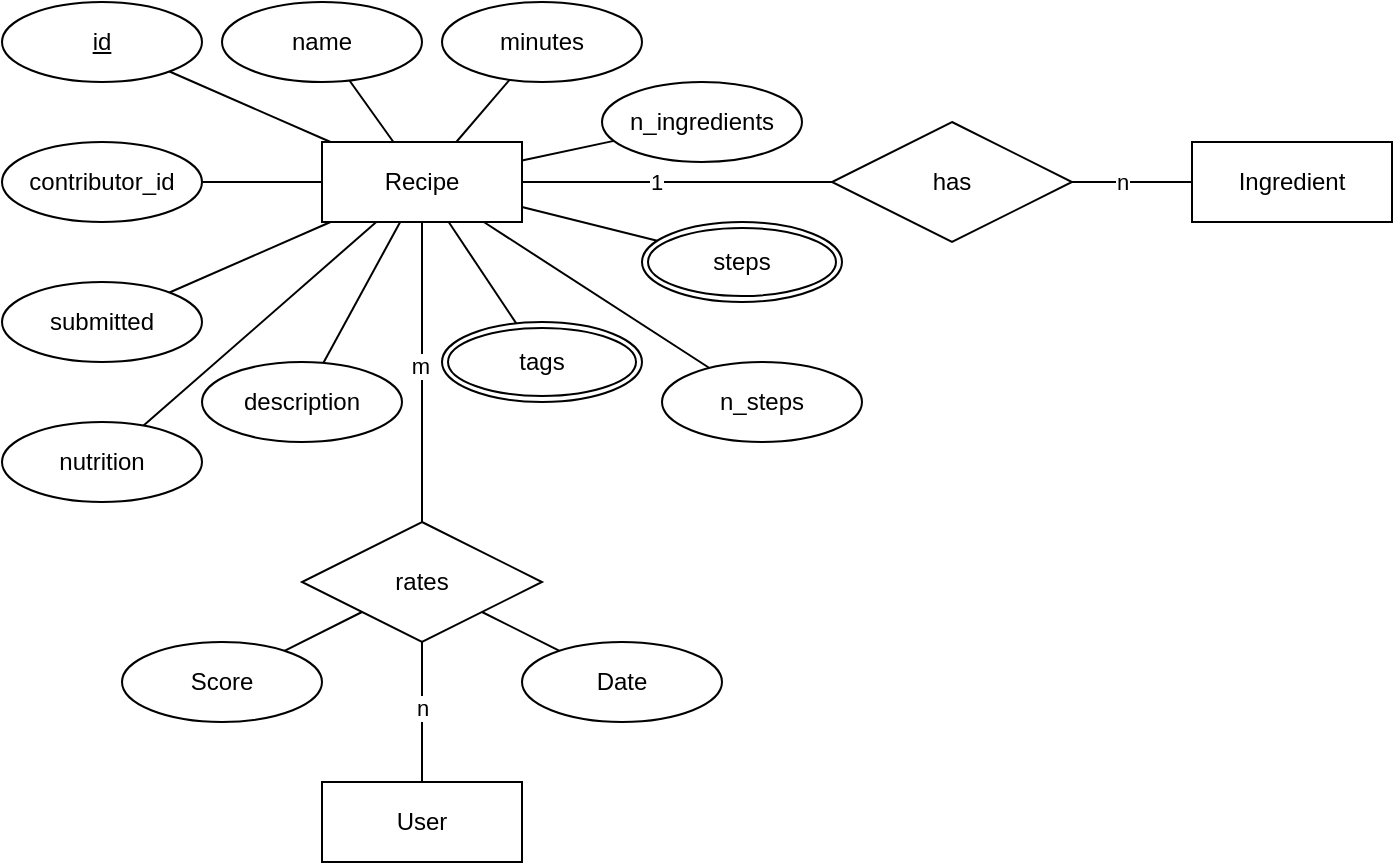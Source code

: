 <mxfile version="23.0.2" type="device">
  <diagram name="Page-1" id="c4acf3e9-155e-7222-9cf6-157b1a14988f">
    <mxGraphModel dx="819" dy="478" grid="1" gridSize="10" guides="1" tooltips="1" connect="1" arrows="1" fold="1" page="1" pageScale="1" pageWidth="850" pageHeight="1100" background="none" math="0" shadow="0">
      <root>
        <mxCell id="0" />
        <mxCell id="1" parent="0" />
        <mxCell id="5Kf1rSOX1M-VUQS25tsx-3" style="edgeStyle=orthogonalEdgeStyle;rounded=0;orthogonalLoop=1;jettySize=auto;html=1;endArrow=none;endFill=0;" parent="1" source="5Kf1rSOX1M-VUQS25tsx-1" target="5Kf1rSOX1M-VUQS25tsx-4" edge="1">
          <mxGeometry relative="1" as="geometry">
            <mxPoint x="320" y="110" as="targetPoint" />
          </mxGeometry>
        </mxCell>
        <mxCell id="5Kf1rSOX1M-VUQS25tsx-7" value="1" style="edgeLabel;html=1;align=center;verticalAlign=middle;resizable=0;points=[];" parent="5Kf1rSOX1M-VUQS25tsx-3" vertex="1" connectable="0">
          <mxGeometry x="-0.143" y="1" relative="1" as="geometry">
            <mxPoint y="1" as="offset" />
          </mxGeometry>
        </mxCell>
        <mxCell id="5Kf1rSOX1M-VUQS25tsx-12" style="rounded=0;orthogonalLoop=1;jettySize=auto;html=1;endArrow=none;endFill=0;" parent="1" source="5Kf1rSOX1M-VUQS25tsx-1" target="5Kf1rSOX1M-VUQS25tsx-11" edge="1">
          <mxGeometry relative="1" as="geometry" />
        </mxCell>
        <mxCell id="5Kf1rSOX1M-VUQS25tsx-17" style="rounded=0;orthogonalLoop=1;jettySize=auto;html=1;endArrow=none;endFill=0;" parent="1" source="5Kf1rSOX1M-VUQS25tsx-1" target="5Kf1rSOX1M-VUQS25tsx-16" edge="1">
          <mxGeometry relative="1" as="geometry" />
        </mxCell>
        <mxCell id="5Kf1rSOX1M-VUQS25tsx-18" style="edgeStyle=orthogonalEdgeStyle;rounded=0;orthogonalLoop=1;jettySize=auto;html=1;endArrow=none;endFill=0;" parent="1" source="5Kf1rSOX1M-VUQS25tsx-1" target="5Kf1rSOX1M-VUQS25tsx-15" edge="1">
          <mxGeometry relative="1" as="geometry" />
        </mxCell>
        <mxCell id="5Kf1rSOX1M-VUQS25tsx-21" style="rounded=0;orthogonalLoop=1;jettySize=auto;html=1;endArrow=none;endFill=0;" parent="1" source="5Kf1rSOX1M-VUQS25tsx-1" target="5Kf1rSOX1M-VUQS25tsx-20" edge="1">
          <mxGeometry relative="1" as="geometry" />
        </mxCell>
        <mxCell id="5Kf1rSOX1M-VUQS25tsx-22" style="rounded=0;orthogonalLoop=1;jettySize=auto;html=1;endArrow=none;endFill=0;" parent="1" source="5Kf1rSOX1M-VUQS25tsx-1" target="5Kf1rSOX1M-VUQS25tsx-19" edge="1">
          <mxGeometry relative="1" as="geometry" />
        </mxCell>
        <mxCell id="5Kf1rSOX1M-VUQS25tsx-24" style="rounded=0;orthogonalLoop=1;jettySize=auto;html=1;endArrow=none;endFill=0;" parent="1" source="5Kf1rSOX1M-VUQS25tsx-1" target="5Kf1rSOX1M-VUQS25tsx-23" edge="1">
          <mxGeometry relative="1" as="geometry" />
        </mxCell>
        <mxCell id="5Kf1rSOX1M-VUQS25tsx-27" style="rounded=0;orthogonalLoop=1;jettySize=auto;html=1;endArrow=none;endFill=0;" parent="1" source="5Kf1rSOX1M-VUQS25tsx-1" target="5Kf1rSOX1M-VUQS25tsx-26" edge="1">
          <mxGeometry relative="1" as="geometry" />
        </mxCell>
        <mxCell id="5Kf1rSOX1M-VUQS25tsx-33" style="rounded=0;orthogonalLoop=1;jettySize=auto;html=1;endArrow=none;endFill=0;" parent="1" source="5Kf1rSOX1M-VUQS25tsx-1" target="5Kf1rSOX1M-VUQS25tsx-32" edge="1">
          <mxGeometry relative="1" as="geometry" />
        </mxCell>
        <mxCell id="5Kf1rSOX1M-VUQS25tsx-40" value="m" style="edgeLabel;html=1;align=center;verticalAlign=middle;resizable=0;points=[];" parent="5Kf1rSOX1M-VUQS25tsx-33" vertex="1" connectable="0">
          <mxGeometry x="-0.039" y="-1" relative="1" as="geometry">
            <mxPoint as="offset" />
          </mxGeometry>
        </mxCell>
        <mxCell id="CYIEhxArHcyeYqKzGPpQ-3" style="rounded=0;orthogonalLoop=1;jettySize=auto;html=1;endArrow=none;endFill=0;" parent="1" source="5Kf1rSOX1M-VUQS25tsx-1" target="CYIEhxArHcyeYqKzGPpQ-11" edge="1">
          <mxGeometry relative="1" as="geometry">
            <mxPoint x="332.985" y="129.157" as="targetPoint" />
          </mxGeometry>
        </mxCell>
        <mxCell id="5Kf1rSOX1M-VUQS25tsx-1" value="Recipe" style="whiteSpace=wrap;html=1;align=center;" parent="1" vertex="1">
          <mxGeometry x="170" y="80" width="100" height="40" as="geometry" />
        </mxCell>
        <mxCell id="5Kf1rSOX1M-VUQS25tsx-2" value="Ingredient" style="whiteSpace=wrap;html=1;align=center;" parent="1" vertex="1">
          <mxGeometry x="605" y="80" width="100" height="40" as="geometry" />
        </mxCell>
        <mxCell id="5Kf1rSOX1M-VUQS25tsx-6" style="edgeStyle=orthogonalEdgeStyle;rounded=0;orthogonalLoop=1;jettySize=auto;html=1;endArrow=none;endFill=0;" parent="1" source="5Kf1rSOX1M-VUQS25tsx-4" target="5Kf1rSOX1M-VUQS25tsx-2" edge="1">
          <mxGeometry relative="1" as="geometry">
            <mxPoint x="555" y="50" as="sourcePoint" />
            <mxPoint x="545" y="20" as="targetPoint" />
          </mxGeometry>
        </mxCell>
        <mxCell id="5Kf1rSOX1M-VUQS25tsx-8" value="n" style="edgeLabel;html=1;align=center;verticalAlign=middle;resizable=0;points=[];" parent="5Kf1rSOX1M-VUQS25tsx-6" vertex="1" connectable="0">
          <mxGeometry x="-0.167" relative="1" as="geometry">
            <mxPoint as="offset" />
          </mxGeometry>
        </mxCell>
        <mxCell id="5Kf1rSOX1M-VUQS25tsx-4" value="has" style="shape=rhombus;perimeter=rhombusPerimeter;whiteSpace=wrap;html=1;align=center;" parent="1" vertex="1">
          <mxGeometry x="425" y="70" width="120" height="60" as="geometry" />
        </mxCell>
        <mxCell id="5Kf1rSOX1M-VUQS25tsx-11" value="id" style="ellipse;whiteSpace=wrap;html=1;align=center;fontStyle=4;" parent="1" vertex="1">
          <mxGeometry x="10" y="10" width="100" height="40" as="geometry" />
        </mxCell>
        <mxCell id="5Kf1rSOX1M-VUQS25tsx-15" value="contributor_id" style="ellipse;whiteSpace=wrap;html=1;align=center;" parent="1" vertex="1">
          <mxGeometry x="10" y="80" width="100" height="40" as="geometry" />
        </mxCell>
        <mxCell id="5Kf1rSOX1M-VUQS25tsx-16" value="name" style="ellipse;whiteSpace=wrap;html=1;align=center;" parent="1" vertex="1">
          <mxGeometry x="120" y="10" width="100" height="40" as="geometry" />
        </mxCell>
        <mxCell id="5Kf1rSOX1M-VUQS25tsx-19" value="minutes" style="ellipse;whiteSpace=wrap;html=1;align=center;" parent="1" vertex="1">
          <mxGeometry x="230" y="10" width="100" height="40" as="geometry" />
        </mxCell>
        <mxCell id="5Kf1rSOX1M-VUQS25tsx-20" value="submitted" style="ellipse;whiteSpace=wrap;html=1;align=center;" parent="1" vertex="1">
          <mxGeometry x="10" y="150" width="100" height="40" as="geometry" />
        </mxCell>
        <mxCell id="5Kf1rSOX1M-VUQS25tsx-23" value="n_steps" style="ellipse;whiteSpace=wrap;html=1;align=center;" parent="1" vertex="1">
          <mxGeometry x="340" y="190" width="100" height="40" as="geometry" />
        </mxCell>
        <mxCell id="5Kf1rSOX1M-VUQS25tsx-26" value="nutrition" style="ellipse;whiteSpace=wrap;html=1;align=center;" parent="1" vertex="1">
          <mxGeometry x="10" y="220" width="100" height="40" as="geometry" />
        </mxCell>
        <mxCell id="5Kf1rSOX1M-VUQS25tsx-30" value="User" style="whiteSpace=wrap;html=1;align=center;" parent="1" vertex="1">
          <mxGeometry x="170" y="400" width="100" height="40" as="geometry" />
        </mxCell>
        <mxCell id="5Kf1rSOX1M-VUQS25tsx-34" style="rounded=0;orthogonalLoop=1;jettySize=auto;html=1;endArrow=none;endFill=0;" parent="1" source="5Kf1rSOX1M-VUQS25tsx-32" target="5Kf1rSOX1M-VUQS25tsx-30" edge="1">
          <mxGeometry relative="1" as="geometry" />
        </mxCell>
        <mxCell id="5Kf1rSOX1M-VUQS25tsx-41" value="n" style="edgeLabel;html=1;align=center;verticalAlign=middle;resizable=0;points=[];" parent="5Kf1rSOX1M-VUQS25tsx-34" vertex="1" connectable="0">
          <mxGeometry x="-0.077" relative="1" as="geometry">
            <mxPoint as="offset" />
          </mxGeometry>
        </mxCell>
        <mxCell id="5Kf1rSOX1M-VUQS25tsx-36" style="rounded=0;orthogonalLoop=1;jettySize=auto;html=1;endArrow=none;endFill=0;" parent="1" source="5Kf1rSOX1M-VUQS25tsx-32" target="5Kf1rSOX1M-VUQS25tsx-35" edge="1">
          <mxGeometry relative="1" as="geometry" />
        </mxCell>
        <mxCell id="5Kf1rSOX1M-VUQS25tsx-32" value="rates" style="shape=rhombus;perimeter=rhombusPerimeter;whiteSpace=wrap;html=1;align=center;" parent="1" vertex="1">
          <mxGeometry x="160" y="270" width="120" height="60" as="geometry" />
        </mxCell>
        <mxCell id="5Kf1rSOX1M-VUQS25tsx-35" value="Score" style="ellipse;whiteSpace=wrap;html=1;align=center;" parent="1" vertex="1">
          <mxGeometry x="70" y="330" width="100" height="40" as="geometry" />
        </mxCell>
        <mxCell id="5Kf1rSOX1M-VUQS25tsx-37" value="Date" style="ellipse;whiteSpace=wrap;html=1;align=center;" parent="1" vertex="1">
          <mxGeometry x="270" y="330" width="100" height="40" as="geometry" />
        </mxCell>
        <mxCell id="5Kf1rSOX1M-VUQS25tsx-38" style="rounded=0;orthogonalLoop=1;jettySize=auto;html=1;endArrow=none;endFill=0;" parent="1" source="5Kf1rSOX1M-VUQS25tsx-32" target="5Kf1rSOX1M-VUQS25tsx-37" edge="1">
          <mxGeometry relative="1" as="geometry">
            <mxPoint x="290" y="310" as="sourcePoint" />
            <mxPoint x="330" y="310" as="targetPoint" />
          </mxGeometry>
        </mxCell>
        <mxCell id="5Kf1rSOX1M-VUQS25tsx-43" style="rounded=0;orthogonalLoop=1;jettySize=auto;html=1;endArrow=none;endFill=0;" parent="1" source="5Kf1rSOX1M-VUQS25tsx-1" target="5Kf1rSOX1M-VUQS25tsx-44" edge="1">
          <mxGeometry relative="1" as="geometry">
            <mxPoint x="247" y="90" as="sourcePoint" />
            <mxPoint x="355.161" y="44.346" as="targetPoint" />
          </mxGeometry>
        </mxCell>
        <mxCell id="5Kf1rSOX1M-VUQS25tsx-44" value="tags" style="ellipse;shape=doubleEllipse;margin=3;whiteSpace=wrap;html=1;align=center;" parent="1" vertex="1">
          <mxGeometry x="230" y="170" width="100" height="40" as="geometry" />
        </mxCell>
        <mxCell id="5Kf1rSOX1M-VUQS25tsx-47" style="rounded=0;orthogonalLoop=1;jettySize=auto;html=1;endArrow=none;endFill=0;" parent="1" source="5Kf1rSOX1M-VUQS25tsx-1" target="5Kf1rSOX1M-VUQS25tsx-48" edge="1">
          <mxGeometry relative="1" as="geometry">
            <mxPoint x="207" y="130" as="sourcePoint" />
            <mxPoint x="190" y="150" as="targetPoint" />
          </mxGeometry>
        </mxCell>
        <mxCell id="5Kf1rSOX1M-VUQS25tsx-48" value="description" style="ellipse;whiteSpace=wrap;html=1;align=center;" parent="1" vertex="1">
          <mxGeometry x="110" y="190" width="100" height="40" as="geometry" />
        </mxCell>
        <mxCell id="CYIEhxArHcyeYqKzGPpQ-4" value="n_ingredients" style="ellipse;whiteSpace=wrap;html=1;align=center;" parent="1" vertex="1">
          <mxGeometry x="310" y="50" width="100" height="40" as="geometry" />
        </mxCell>
        <mxCell id="CYIEhxArHcyeYqKzGPpQ-10" style="rounded=0;orthogonalLoop=1;jettySize=auto;html=1;endArrow=none;endFill=0;" parent="1" source="5Kf1rSOX1M-VUQS25tsx-1" target="CYIEhxArHcyeYqKzGPpQ-4" edge="1">
          <mxGeometry relative="1" as="geometry">
            <mxPoint x="280" y="123" as="sourcePoint" />
            <mxPoint x="343" y="139" as="targetPoint" />
          </mxGeometry>
        </mxCell>
        <mxCell id="CYIEhxArHcyeYqKzGPpQ-11" value="steps" style="ellipse;shape=doubleEllipse;margin=3;whiteSpace=wrap;html=1;align=center;" parent="1" vertex="1">
          <mxGeometry x="330" y="120" width="100" height="40" as="geometry" />
        </mxCell>
      </root>
    </mxGraphModel>
  </diagram>
</mxfile>
